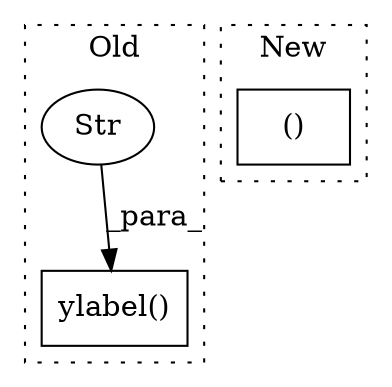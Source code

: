 digraph G {
subgraph cluster0 {
1 [label="ylabel()" a="75" s="2814,2857" l="11,1" shape="box"];
3 [label="Str" a="66" s="2825" l="32" shape="ellipse"];
label = "Old";
style="dotted";
}
subgraph cluster1 {
2 [label="()" a="54" s="3872" l="5" shape="box"];
label = "New";
style="dotted";
}
3 -> 1 [label="_para_"];
}